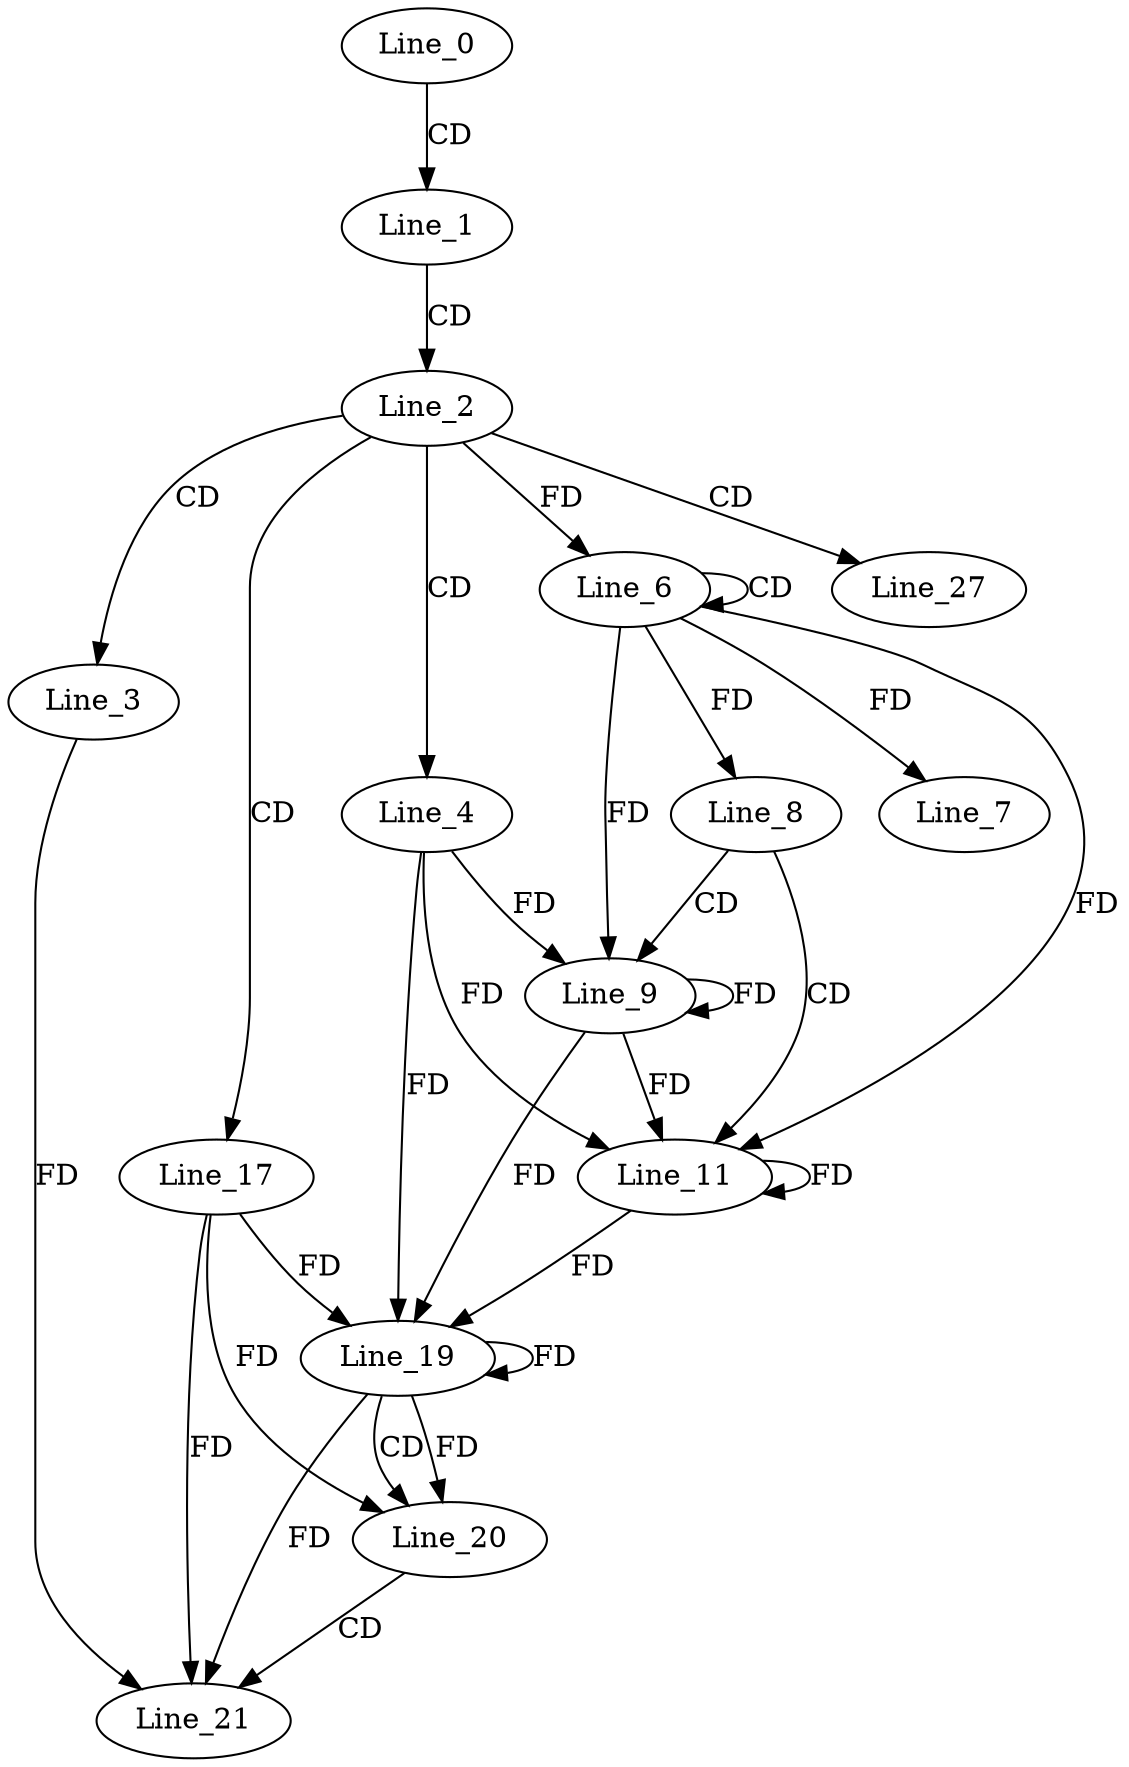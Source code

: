digraph G {
  Line_0;
  Line_1;
  Line_2;
  Line_3;
  Line_4;
  Line_6;
  Line_6;
  Line_7;
  Line_8;
  Line_8;
  Line_9;
  Line_9;
  Line_9;
  Line_11;
  Line_11;
  Line_17;
  Line_19;
  Line_19;
  Line_19;
  Line_20;
  Line_20;
  Line_21;
  Line_27;
  Line_0 -> Line_1 [ label="CD" ];
  Line_1 -> Line_2 [ label="CD" ];
  Line_2 -> Line_3 [ label="CD" ];
  Line_2 -> Line_4 [ label="CD" ];
  Line_6 -> Line_6 [ label="CD" ];
  Line_2 -> Line_6 [ label="FD" ];
  Line_6 -> Line_7 [ label="FD" ];
  Line_6 -> Line_8 [ label="FD" ];
  Line_8 -> Line_9 [ label="CD" ];
  Line_4 -> Line_9 [ label="FD" ];
  Line_9 -> Line_9 [ label="FD" ];
  Line_6 -> Line_9 [ label="FD" ];
  Line_8 -> Line_11 [ label="CD" ];
  Line_4 -> Line_11 [ label="FD" ];
  Line_9 -> Line_11 [ label="FD" ];
  Line_11 -> Line_11 [ label="FD" ];
  Line_6 -> Line_11 [ label="FD" ];
  Line_2 -> Line_17 [ label="CD" ];
  Line_19 -> Line_19 [ label="FD" ];
  Line_17 -> Line_19 [ label="FD" ];
  Line_4 -> Line_19 [ label="FD" ];
  Line_9 -> Line_19 [ label="FD" ];
  Line_11 -> Line_19 [ label="FD" ];
  Line_19 -> Line_20 [ label="CD" ];
  Line_19 -> Line_20 [ label="FD" ];
  Line_17 -> Line_20 [ label="FD" ];
  Line_20 -> Line_21 [ label="CD" ];
  Line_3 -> Line_21 [ label="FD" ];
  Line_19 -> Line_21 [ label="FD" ];
  Line_17 -> Line_21 [ label="FD" ];
  Line_2 -> Line_27 [ label="CD" ];
}
